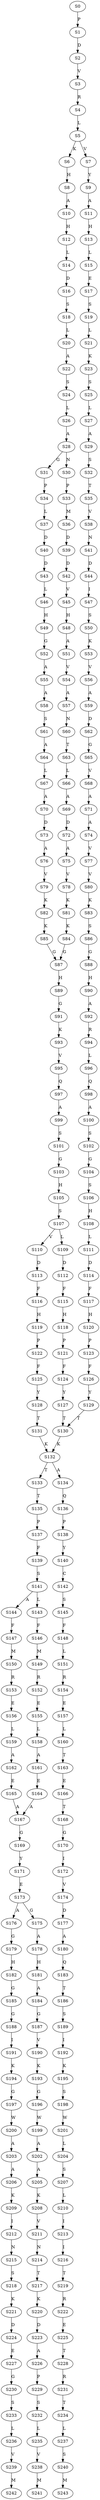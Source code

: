 strict digraph  {
	S0 -> S1 [ label = P ];
	S1 -> S2 [ label = D ];
	S2 -> S3 [ label = V ];
	S3 -> S4 [ label = R ];
	S4 -> S5 [ label = L ];
	S5 -> S6 [ label = K ];
	S5 -> S7 [ label = V ];
	S6 -> S8 [ label = H ];
	S7 -> S9 [ label = Y ];
	S8 -> S10 [ label = A ];
	S9 -> S11 [ label = A ];
	S10 -> S12 [ label = H ];
	S11 -> S13 [ label = H ];
	S12 -> S14 [ label = L ];
	S13 -> S15 [ label = L ];
	S14 -> S16 [ label = D ];
	S15 -> S17 [ label = E ];
	S16 -> S18 [ label = S ];
	S17 -> S19 [ label = S ];
	S18 -> S20 [ label = L ];
	S19 -> S21 [ label = L ];
	S20 -> S22 [ label = A ];
	S21 -> S23 [ label = K ];
	S22 -> S24 [ label = S ];
	S23 -> S25 [ label = S ];
	S24 -> S26 [ label = L ];
	S25 -> S27 [ label = L ];
	S26 -> S28 [ label = A ];
	S27 -> S29 [ label = A ];
	S28 -> S30 [ label = N ];
	S28 -> S31 [ label = G ];
	S29 -> S32 [ label = S ];
	S30 -> S33 [ label = P ];
	S31 -> S34 [ label = P ];
	S32 -> S35 [ label = T ];
	S33 -> S36 [ label = M ];
	S34 -> S37 [ label = L ];
	S35 -> S38 [ label = V ];
	S36 -> S39 [ label = D ];
	S37 -> S40 [ label = D ];
	S38 -> S41 [ label = N ];
	S39 -> S42 [ label = D ];
	S40 -> S43 [ label = D ];
	S41 -> S44 [ label = D ];
	S42 -> S45 [ label = V ];
	S43 -> S46 [ label = L ];
	S44 -> S47 [ label = I ];
	S45 -> S48 [ label = H ];
	S46 -> S49 [ label = H ];
	S47 -> S50 [ label = S ];
	S48 -> S51 [ label = A ];
	S49 -> S52 [ label = G ];
	S50 -> S53 [ label = K ];
	S51 -> S54 [ label = V ];
	S52 -> S55 [ label = A ];
	S53 -> S56 [ label = V ];
	S54 -> S57 [ label = A ];
	S55 -> S58 [ label = A ];
	S56 -> S59 [ label = A ];
	S57 -> S60 [ label = N ];
	S58 -> S61 [ label = S ];
	S59 -> S62 [ label = D ];
	S60 -> S63 [ label = T ];
	S61 -> S64 [ label = A ];
	S62 -> S65 [ label = G ];
	S63 -> S66 [ label = L ];
	S64 -> S67 [ label = L ];
	S65 -> S68 [ label = V ];
	S66 -> S69 [ label = A ];
	S67 -> S70 [ label = A ];
	S68 -> S71 [ label = A ];
	S69 -> S72 [ label = D ];
	S70 -> S73 [ label = D ];
	S71 -> S74 [ label = A ];
	S72 -> S75 [ label = A ];
	S73 -> S76 [ label = A ];
	S74 -> S77 [ label = V ];
	S75 -> S78 [ label = V ];
	S76 -> S79 [ label = V ];
	S77 -> S80 [ label = V ];
	S78 -> S81 [ label = K ];
	S79 -> S82 [ label = K ];
	S80 -> S83 [ label = K ];
	S81 -> S84 [ label = K ];
	S82 -> S85 [ label = K ];
	S83 -> S86 [ label = S ];
	S84 -> S87 [ label = G ];
	S85 -> S87 [ label = G ];
	S86 -> S88 [ label = G ];
	S87 -> S89 [ label = H ];
	S88 -> S90 [ label = H ];
	S89 -> S91 [ label = G ];
	S90 -> S92 [ label = A ];
	S91 -> S93 [ label = K ];
	S92 -> S94 [ label = R ];
	S93 -> S95 [ label = V ];
	S94 -> S96 [ label = L ];
	S95 -> S97 [ label = Q ];
	S96 -> S98 [ label = Q ];
	S97 -> S99 [ label = A ];
	S98 -> S100 [ label = A ];
	S99 -> S101 [ label = S ];
	S100 -> S102 [ label = S ];
	S101 -> S103 [ label = G ];
	S102 -> S104 [ label = G ];
	S103 -> S105 [ label = H ];
	S104 -> S106 [ label = S ];
	S105 -> S107 [ label = S ];
	S106 -> S108 [ label = H ];
	S107 -> S109 [ label = L ];
	S107 -> S110 [ label = V ];
	S108 -> S111 [ label = L ];
	S109 -> S112 [ label = D ];
	S110 -> S113 [ label = D ];
	S111 -> S114 [ label = D ];
	S112 -> S115 [ label = F ];
	S113 -> S116 [ label = F ];
	S114 -> S117 [ label = F ];
	S115 -> S118 [ label = H ];
	S116 -> S119 [ label = H ];
	S117 -> S120 [ label = H ];
	S118 -> S121 [ label = P ];
	S119 -> S122 [ label = P ];
	S120 -> S123 [ label = P ];
	S121 -> S124 [ label = F ];
	S122 -> S125 [ label = F ];
	S123 -> S126 [ label = F ];
	S124 -> S127 [ label = Y ];
	S125 -> S128 [ label = Y ];
	S126 -> S129 [ label = Y ];
	S127 -> S130 [ label = T ];
	S128 -> S131 [ label = T ];
	S129 -> S130 [ label = T ];
	S130 -> S132 [ label = K ];
	S131 -> S132 [ label = K ];
	S132 -> S133 [ label = T ];
	S132 -> S134 [ label = A ];
	S133 -> S135 [ label = T ];
	S134 -> S136 [ label = Q ];
	S135 -> S137 [ label = P ];
	S136 -> S138 [ label = P ];
	S137 -> S139 [ label = F ];
	S138 -> S140 [ label = Y ];
	S139 -> S141 [ label = S ];
	S140 -> S142 [ label = C ];
	S141 -> S143 [ label = L ];
	S141 -> S144 [ label = A ];
	S142 -> S145 [ label = S ];
	S143 -> S146 [ label = F ];
	S144 -> S147 [ label = F ];
	S145 -> S148 [ label = F ];
	S146 -> S149 [ label = M ];
	S147 -> S150 [ label = M ];
	S148 -> S151 [ label = L ];
	S149 -> S152 [ label = R ];
	S150 -> S153 [ label = R ];
	S151 -> S154 [ label = R ];
	S152 -> S155 [ label = E ];
	S153 -> S156 [ label = E ];
	S154 -> S157 [ label = E ];
	S155 -> S158 [ label = L ];
	S156 -> S159 [ label = L ];
	S157 -> S160 [ label = L ];
	S158 -> S161 [ label = A ];
	S159 -> S162 [ label = A ];
	S160 -> S163 [ label = T ];
	S161 -> S164 [ label = E ];
	S162 -> S165 [ label = E ];
	S163 -> S166 [ label = E ];
	S164 -> S167 [ label = A ];
	S165 -> S167 [ label = A ];
	S166 -> S168 [ label = T ];
	S167 -> S169 [ label = G ];
	S168 -> S170 [ label = G ];
	S169 -> S171 [ label = Y ];
	S170 -> S172 [ label = I ];
	S171 -> S173 [ label = E ];
	S172 -> S174 [ label = V ];
	S173 -> S175 [ label = G ];
	S173 -> S176 [ label = A ];
	S174 -> S177 [ label = D ];
	S175 -> S178 [ label = A ];
	S176 -> S179 [ label = G ];
	S177 -> S180 [ label = A ];
	S178 -> S181 [ label = H ];
	S179 -> S182 [ label = H ];
	S180 -> S183 [ label = Q ];
	S181 -> S184 [ label = A ];
	S182 -> S185 [ label = G ];
	S183 -> S186 [ label = T ];
	S184 -> S187 [ label = G ];
	S185 -> S188 [ label = G ];
	S186 -> S189 [ label = S ];
	S187 -> S190 [ label = V ];
	S188 -> S191 [ label = I ];
	S189 -> S192 [ label = I ];
	S190 -> S193 [ label = K ];
	S191 -> S194 [ label = K ];
	S192 -> S195 [ label = K ];
	S193 -> S196 [ label = G ];
	S194 -> S197 [ label = G ];
	S195 -> S198 [ label = S ];
	S196 -> S199 [ label = W ];
	S197 -> S200 [ label = W ];
	S198 -> S201 [ label = W ];
	S199 -> S202 [ label = A ];
	S200 -> S203 [ label = A ];
	S201 -> S204 [ label = L ];
	S202 -> S205 [ label = A ];
	S203 -> S206 [ label = A ];
	S204 -> S207 [ label = S ];
	S205 -> S208 [ label = K ];
	S206 -> S209 [ label = K ];
	S207 -> S210 [ label = L ];
	S208 -> S211 [ label = V ];
	S209 -> S212 [ label = I ];
	S210 -> S213 [ label = I ];
	S211 -> S214 [ label = N ];
	S212 -> S215 [ label = N ];
	S213 -> S216 [ label = I ];
	S214 -> S217 [ label = T ];
	S215 -> S218 [ label = S ];
	S216 -> S219 [ label = T ];
	S217 -> S220 [ label = K ];
	S218 -> S221 [ label = K ];
	S219 -> S222 [ label = R ];
	S220 -> S223 [ label = D ];
	S221 -> S224 [ label = D ];
	S222 -> S225 [ label = E ];
	S223 -> S226 [ label = A ];
	S224 -> S227 [ label = E ];
	S225 -> S228 [ label = T ];
	S226 -> S229 [ label = P ];
	S227 -> S230 [ label = G ];
	S228 -> S231 [ label = R ];
	S229 -> S232 [ label = S ];
	S230 -> S233 [ label = S ];
	S231 -> S234 [ label = T ];
	S232 -> S235 [ label = L ];
	S233 -> S236 [ label = L ];
	S234 -> S237 [ label = L ];
	S235 -> S238 [ label = V ];
	S236 -> S239 [ label = V ];
	S237 -> S240 [ label = S ];
	S238 -> S241 [ label = M ];
	S239 -> S242 [ label = M ];
	S240 -> S243 [ label = M ];
}
